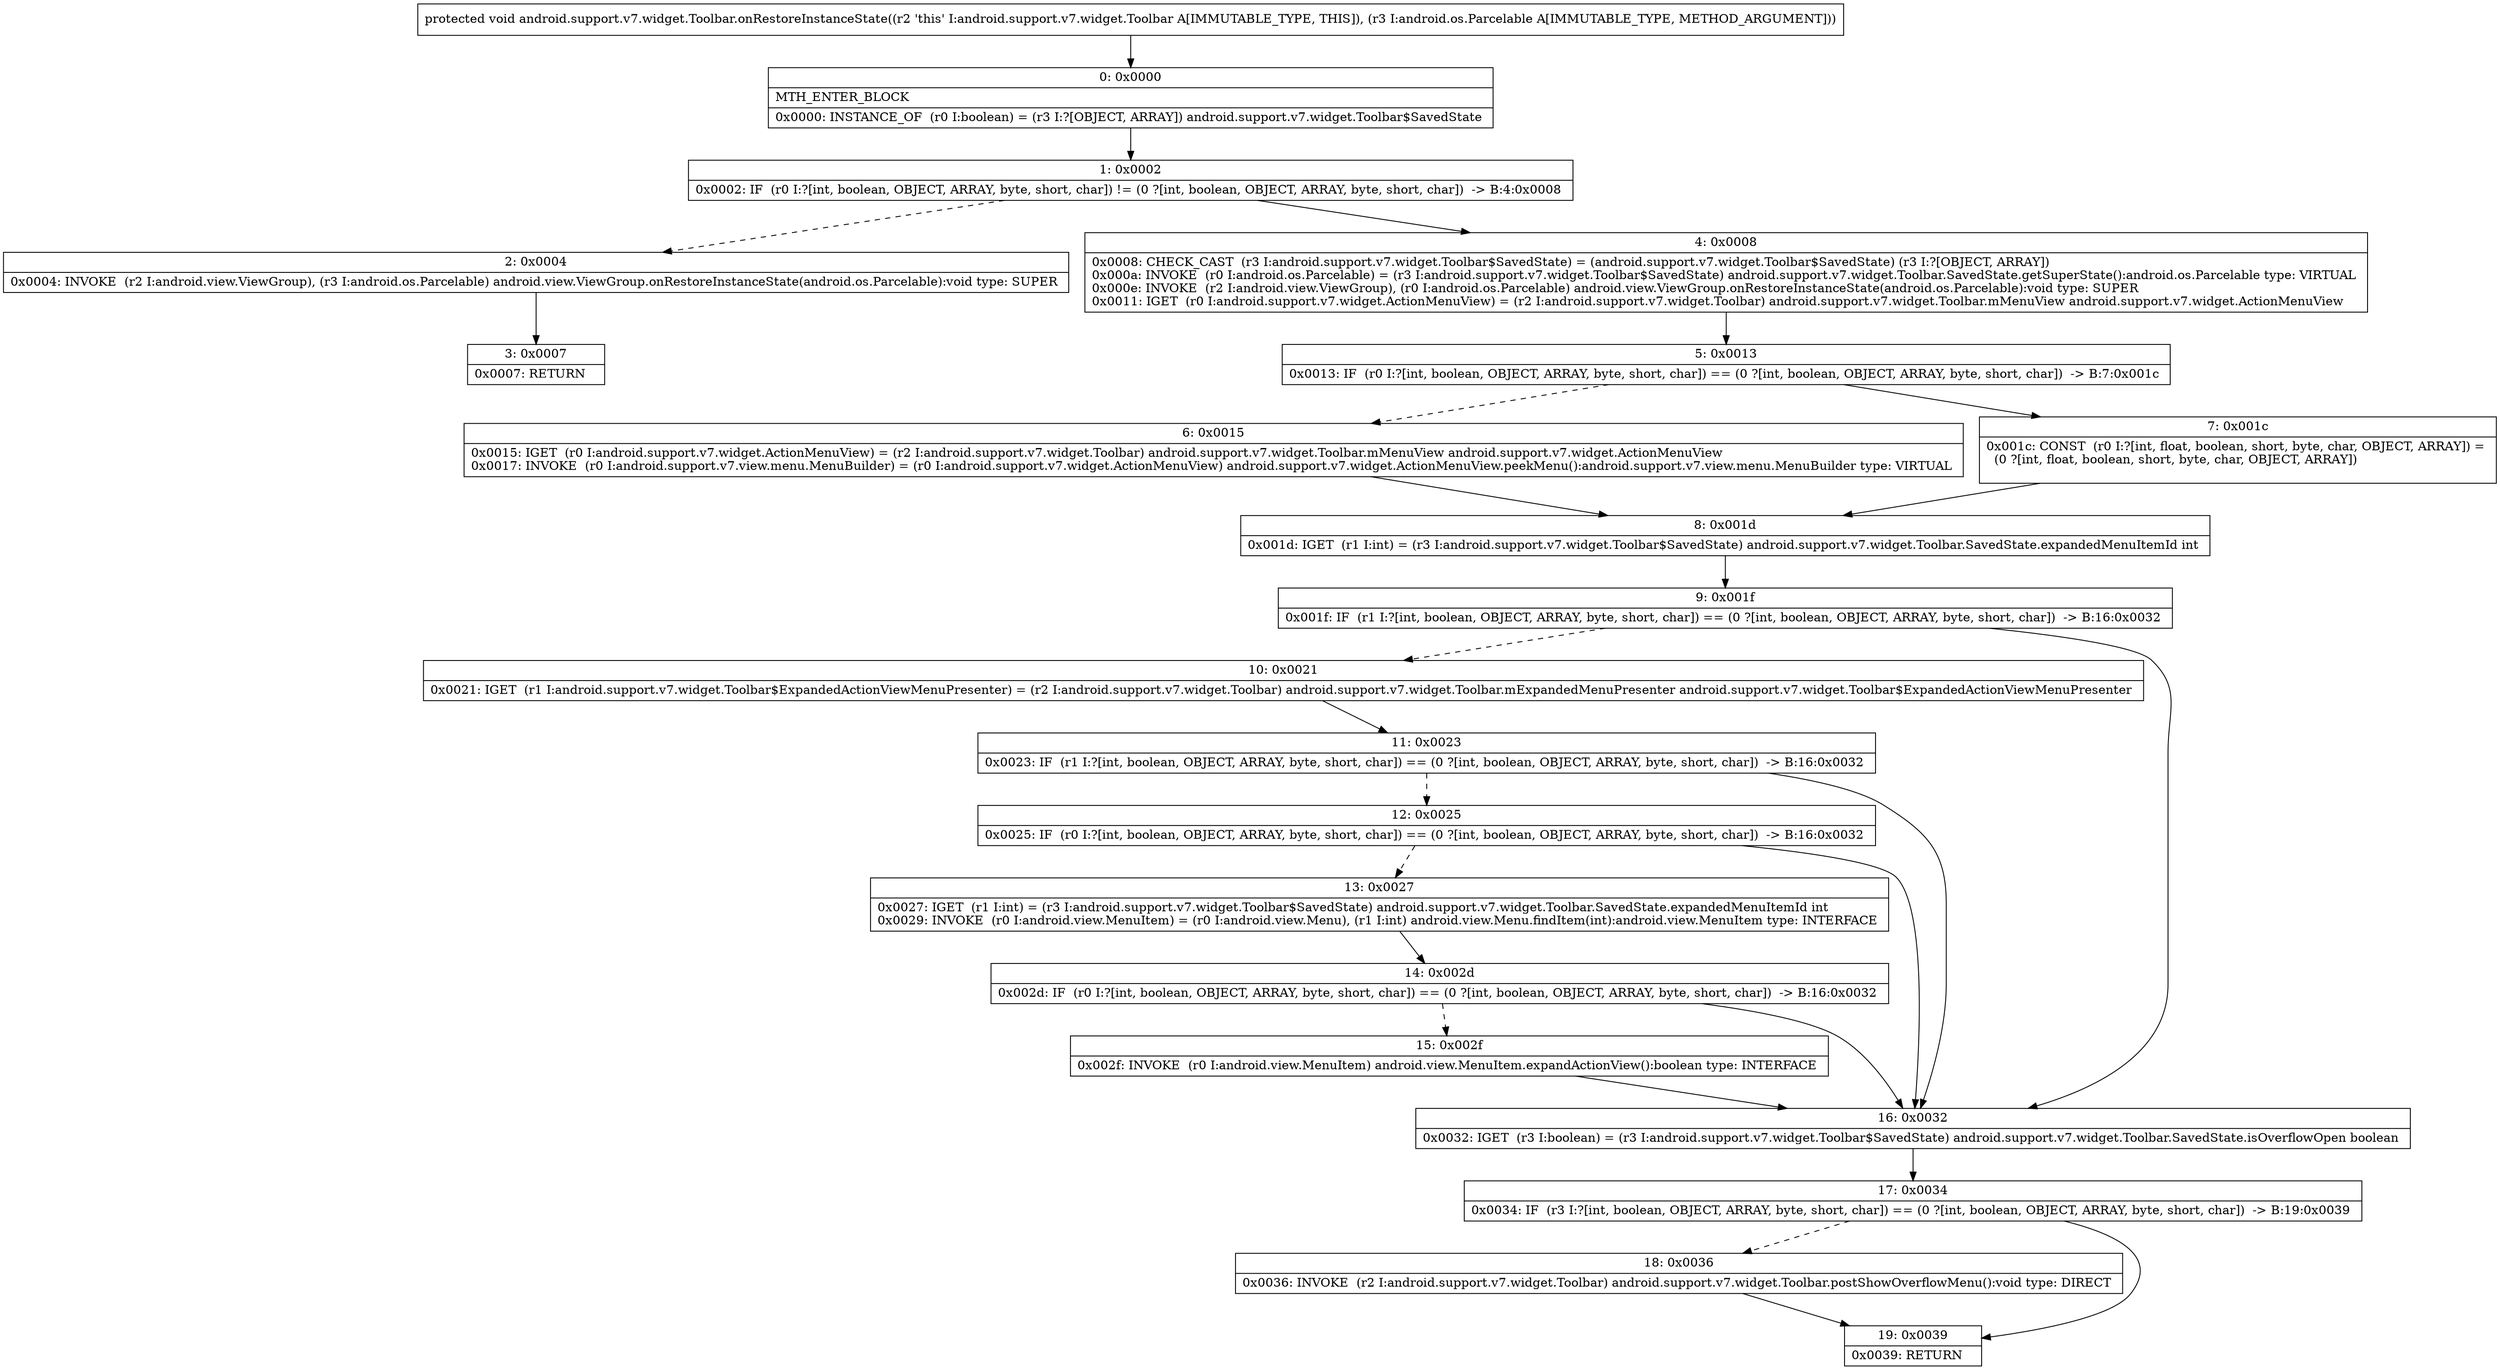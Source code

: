 digraph "CFG forandroid.support.v7.widget.Toolbar.onRestoreInstanceState(Landroid\/os\/Parcelable;)V" {
Node_0 [shape=record,label="{0\:\ 0x0000|MTH_ENTER_BLOCK\l|0x0000: INSTANCE_OF  (r0 I:boolean) = (r3 I:?[OBJECT, ARRAY]) android.support.v7.widget.Toolbar$SavedState \l}"];
Node_1 [shape=record,label="{1\:\ 0x0002|0x0002: IF  (r0 I:?[int, boolean, OBJECT, ARRAY, byte, short, char]) != (0 ?[int, boolean, OBJECT, ARRAY, byte, short, char])  \-\> B:4:0x0008 \l}"];
Node_2 [shape=record,label="{2\:\ 0x0004|0x0004: INVOKE  (r2 I:android.view.ViewGroup), (r3 I:android.os.Parcelable) android.view.ViewGroup.onRestoreInstanceState(android.os.Parcelable):void type: SUPER \l}"];
Node_3 [shape=record,label="{3\:\ 0x0007|0x0007: RETURN   \l}"];
Node_4 [shape=record,label="{4\:\ 0x0008|0x0008: CHECK_CAST  (r3 I:android.support.v7.widget.Toolbar$SavedState) = (android.support.v7.widget.Toolbar$SavedState) (r3 I:?[OBJECT, ARRAY]) \l0x000a: INVOKE  (r0 I:android.os.Parcelable) = (r3 I:android.support.v7.widget.Toolbar$SavedState) android.support.v7.widget.Toolbar.SavedState.getSuperState():android.os.Parcelable type: VIRTUAL \l0x000e: INVOKE  (r2 I:android.view.ViewGroup), (r0 I:android.os.Parcelable) android.view.ViewGroup.onRestoreInstanceState(android.os.Parcelable):void type: SUPER \l0x0011: IGET  (r0 I:android.support.v7.widget.ActionMenuView) = (r2 I:android.support.v7.widget.Toolbar) android.support.v7.widget.Toolbar.mMenuView android.support.v7.widget.ActionMenuView \l}"];
Node_5 [shape=record,label="{5\:\ 0x0013|0x0013: IF  (r0 I:?[int, boolean, OBJECT, ARRAY, byte, short, char]) == (0 ?[int, boolean, OBJECT, ARRAY, byte, short, char])  \-\> B:7:0x001c \l}"];
Node_6 [shape=record,label="{6\:\ 0x0015|0x0015: IGET  (r0 I:android.support.v7.widget.ActionMenuView) = (r2 I:android.support.v7.widget.Toolbar) android.support.v7.widget.Toolbar.mMenuView android.support.v7.widget.ActionMenuView \l0x0017: INVOKE  (r0 I:android.support.v7.view.menu.MenuBuilder) = (r0 I:android.support.v7.widget.ActionMenuView) android.support.v7.widget.ActionMenuView.peekMenu():android.support.v7.view.menu.MenuBuilder type: VIRTUAL \l}"];
Node_7 [shape=record,label="{7\:\ 0x001c|0x001c: CONST  (r0 I:?[int, float, boolean, short, byte, char, OBJECT, ARRAY]) = \l  (0 ?[int, float, boolean, short, byte, char, OBJECT, ARRAY])\l \l}"];
Node_8 [shape=record,label="{8\:\ 0x001d|0x001d: IGET  (r1 I:int) = (r3 I:android.support.v7.widget.Toolbar$SavedState) android.support.v7.widget.Toolbar.SavedState.expandedMenuItemId int \l}"];
Node_9 [shape=record,label="{9\:\ 0x001f|0x001f: IF  (r1 I:?[int, boolean, OBJECT, ARRAY, byte, short, char]) == (0 ?[int, boolean, OBJECT, ARRAY, byte, short, char])  \-\> B:16:0x0032 \l}"];
Node_10 [shape=record,label="{10\:\ 0x0021|0x0021: IGET  (r1 I:android.support.v7.widget.Toolbar$ExpandedActionViewMenuPresenter) = (r2 I:android.support.v7.widget.Toolbar) android.support.v7.widget.Toolbar.mExpandedMenuPresenter android.support.v7.widget.Toolbar$ExpandedActionViewMenuPresenter \l}"];
Node_11 [shape=record,label="{11\:\ 0x0023|0x0023: IF  (r1 I:?[int, boolean, OBJECT, ARRAY, byte, short, char]) == (0 ?[int, boolean, OBJECT, ARRAY, byte, short, char])  \-\> B:16:0x0032 \l}"];
Node_12 [shape=record,label="{12\:\ 0x0025|0x0025: IF  (r0 I:?[int, boolean, OBJECT, ARRAY, byte, short, char]) == (0 ?[int, boolean, OBJECT, ARRAY, byte, short, char])  \-\> B:16:0x0032 \l}"];
Node_13 [shape=record,label="{13\:\ 0x0027|0x0027: IGET  (r1 I:int) = (r3 I:android.support.v7.widget.Toolbar$SavedState) android.support.v7.widget.Toolbar.SavedState.expandedMenuItemId int \l0x0029: INVOKE  (r0 I:android.view.MenuItem) = (r0 I:android.view.Menu), (r1 I:int) android.view.Menu.findItem(int):android.view.MenuItem type: INTERFACE \l}"];
Node_14 [shape=record,label="{14\:\ 0x002d|0x002d: IF  (r0 I:?[int, boolean, OBJECT, ARRAY, byte, short, char]) == (0 ?[int, boolean, OBJECT, ARRAY, byte, short, char])  \-\> B:16:0x0032 \l}"];
Node_15 [shape=record,label="{15\:\ 0x002f|0x002f: INVOKE  (r0 I:android.view.MenuItem) android.view.MenuItem.expandActionView():boolean type: INTERFACE \l}"];
Node_16 [shape=record,label="{16\:\ 0x0032|0x0032: IGET  (r3 I:boolean) = (r3 I:android.support.v7.widget.Toolbar$SavedState) android.support.v7.widget.Toolbar.SavedState.isOverflowOpen boolean \l}"];
Node_17 [shape=record,label="{17\:\ 0x0034|0x0034: IF  (r3 I:?[int, boolean, OBJECT, ARRAY, byte, short, char]) == (0 ?[int, boolean, OBJECT, ARRAY, byte, short, char])  \-\> B:19:0x0039 \l}"];
Node_18 [shape=record,label="{18\:\ 0x0036|0x0036: INVOKE  (r2 I:android.support.v7.widget.Toolbar) android.support.v7.widget.Toolbar.postShowOverflowMenu():void type: DIRECT \l}"];
Node_19 [shape=record,label="{19\:\ 0x0039|0x0039: RETURN   \l}"];
MethodNode[shape=record,label="{protected void android.support.v7.widget.Toolbar.onRestoreInstanceState((r2 'this' I:android.support.v7.widget.Toolbar A[IMMUTABLE_TYPE, THIS]), (r3 I:android.os.Parcelable A[IMMUTABLE_TYPE, METHOD_ARGUMENT])) }"];
MethodNode -> Node_0;
Node_0 -> Node_1;
Node_1 -> Node_2[style=dashed];
Node_1 -> Node_4;
Node_2 -> Node_3;
Node_4 -> Node_5;
Node_5 -> Node_6[style=dashed];
Node_5 -> Node_7;
Node_6 -> Node_8;
Node_7 -> Node_8;
Node_8 -> Node_9;
Node_9 -> Node_10[style=dashed];
Node_9 -> Node_16;
Node_10 -> Node_11;
Node_11 -> Node_12[style=dashed];
Node_11 -> Node_16;
Node_12 -> Node_13[style=dashed];
Node_12 -> Node_16;
Node_13 -> Node_14;
Node_14 -> Node_15[style=dashed];
Node_14 -> Node_16;
Node_15 -> Node_16;
Node_16 -> Node_17;
Node_17 -> Node_18[style=dashed];
Node_17 -> Node_19;
Node_18 -> Node_19;
}

